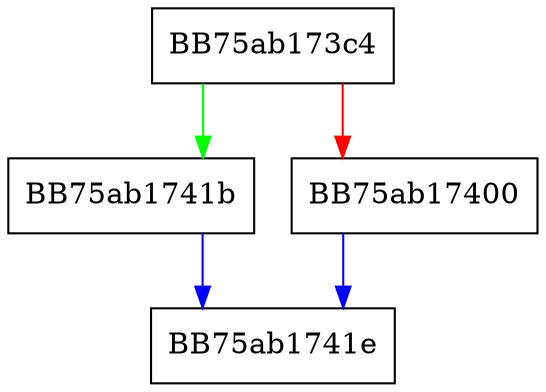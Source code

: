 digraph value_stack {
  node [shape="box"];
  graph [splines=ortho];
  BB75ab173c4 -> BB75ab1741b [color="green"];
  BB75ab173c4 -> BB75ab17400 [color="red"];
  BB75ab17400 -> BB75ab1741e [color="blue"];
  BB75ab1741b -> BB75ab1741e [color="blue"];
}